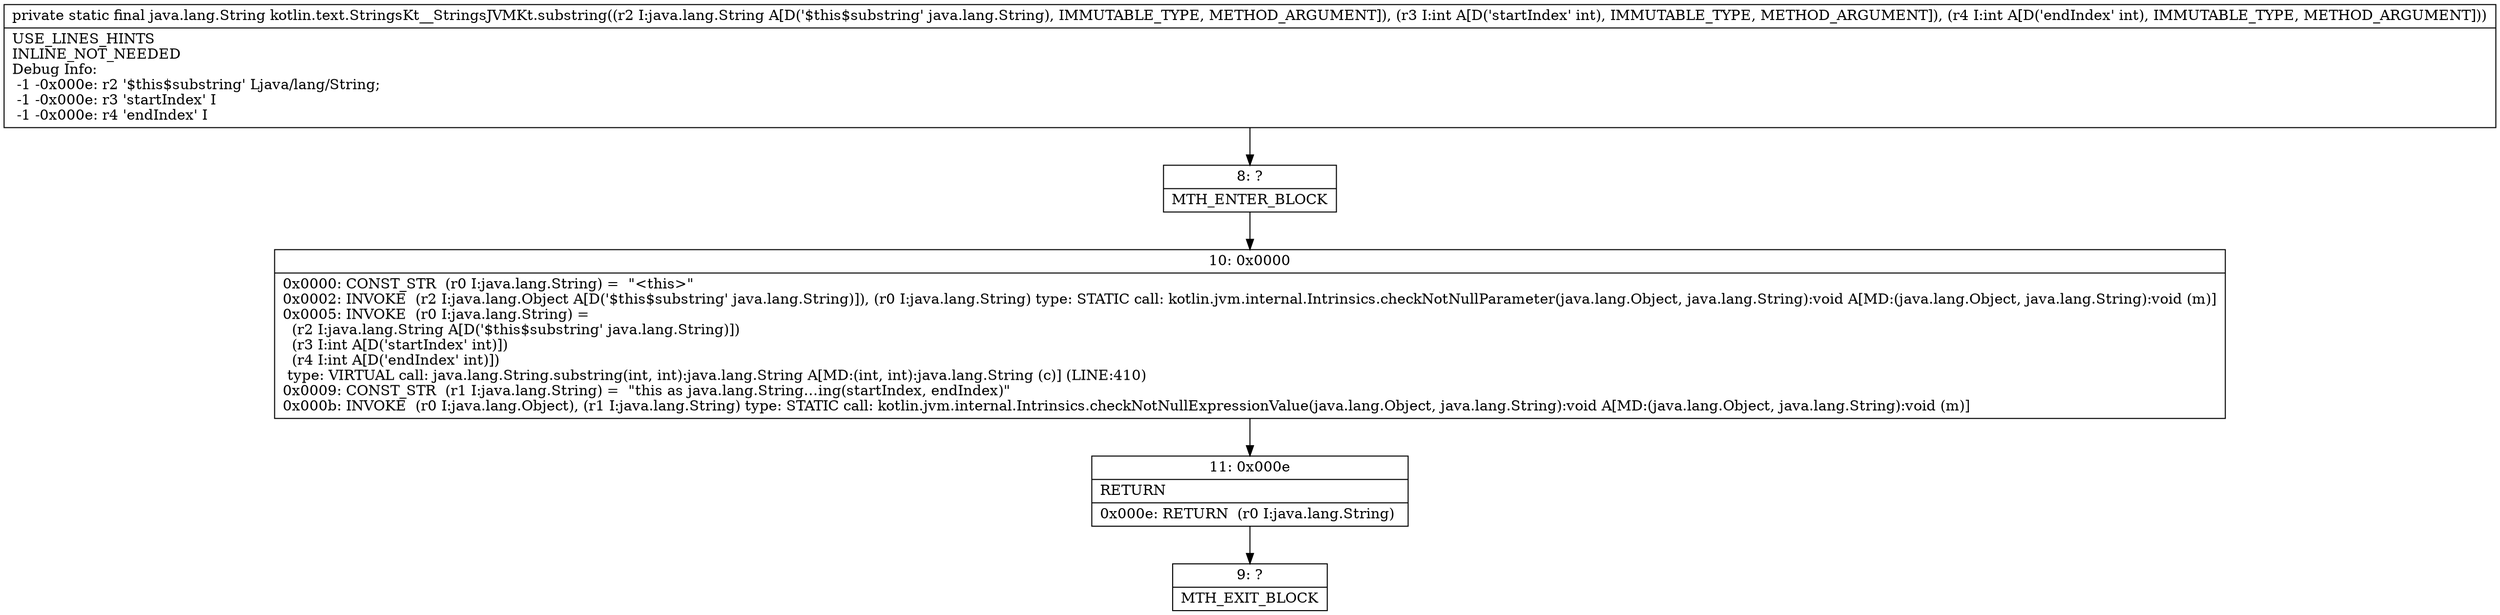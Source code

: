 digraph "CFG forkotlin.text.StringsKt__StringsJVMKt.substring(Ljava\/lang\/String;II)Ljava\/lang\/String;" {
Node_8 [shape=record,label="{8\:\ ?|MTH_ENTER_BLOCK\l}"];
Node_10 [shape=record,label="{10\:\ 0x0000|0x0000: CONST_STR  (r0 I:java.lang.String) =  \"\<this\>\" \l0x0002: INVOKE  (r2 I:java.lang.Object A[D('$this$substring' java.lang.String)]), (r0 I:java.lang.String) type: STATIC call: kotlin.jvm.internal.Intrinsics.checkNotNullParameter(java.lang.Object, java.lang.String):void A[MD:(java.lang.Object, java.lang.String):void (m)]\l0x0005: INVOKE  (r0 I:java.lang.String) = \l  (r2 I:java.lang.String A[D('$this$substring' java.lang.String)])\l  (r3 I:int A[D('startIndex' int)])\l  (r4 I:int A[D('endIndex' int)])\l type: VIRTUAL call: java.lang.String.substring(int, int):java.lang.String A[MD:(int, int):java.lang.String (c)] (LINE:410)\l0x0009: CONST_STR  (r1 I:java.lang.String) =  \"this as java.lang.String…ing(startIndex, endIndex)\" \l0x000b: INVOKE  (r0 I:java.lang.Object), (r1 I:java.lang.String) type: STATIC call: kotlin.jvm.internal.Intrinsics.checkNotNullExpressionValue(java.lang.Object, java.lang.String):void A[MD:(java.lang.Object, java.lang.String):void (m)]\l}"];
Node_11 [shape=record,label="{11\:\ 0x000e|RETURN\l|0x000e: RETURN  (r0 I:java.lang.String) \l}"];
Node_9 [shape=record,label="{9\:\ ?|MTH_EXIT_BLOCK\l}"];
MethodNode[shape=record,label="{private static final java.lang.String kotlin.text.StringsKt__StringsJVMKt.substring((r2 I:java.lang.String A[D('$this$substring' java.lang.String), IMMUTABLE_TYPE, METHOD_ARGUMENT]), (r3 I:int A[D('startIndex' int), IMMUTABLE_TYPE, METHOD_ARGUMENT]), (r4 I:int A[D('endIndex' int), IMMUTABLE_TYPE, METHOD_ARGUMENT]))  | USE_LINES_HINTS\lINLINE_NOT_NEEDED\lDebug Info:\l  \-1 \-0x000e: r2 '$this$substring' Ljava\/lang\/String;\l  \-1 \-0x000e: r3 'startIndex' I\l  \-1 \-0x000e: r4 'endIndex' I\l}"];
MethodNode -> Node_8;Node_8 -> Node_10;
Node_10 -> Node_11;
Node_11 -> Node_9;
}

